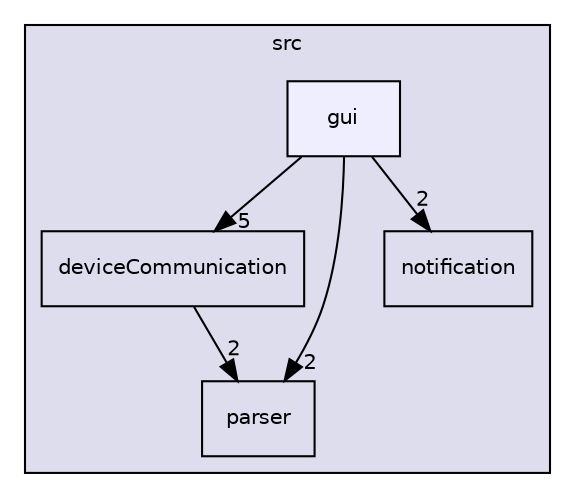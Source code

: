 digraph "src/gui" {
  compound=true
  node [ fontsize="10", fontname="Helvetica"];
  edge [ labelfontsize="10", labelfontname="Helvetica"];
  subgraph clusterdir_68267d1309a1af8e8297ef4c3efbcdba {
    graph [ bgcolor="#ddddee", pencolor="black", label="src" fontname="Helvetica", fontsize="10", URL="dir_68267d1309a1af8e8297ef4c3efbcdba.html"]
  dir_4a761e7caedf545790f52a1969ab497a [shape=box label="deviceCommunication" URL="dir_4a761e7caedf545790f52a1969ab497a.html"];
  dir_6cd8491d143eb218b70983dbdb3c58bc [shape=box label="parser" URL="dir_6cd8491d143eb218b70983dbdb3c58bc.html"];
  dir_b881cb6ca9ddcba9002717d130de9a90 [shape=box label="notification" URL="dir_b881cb6ca9ddcba9002717d130de9a90.html"];
  dir_99d0482cf009f9d97a0877749b817f19 [shape=box, label="gui", style="filled", fillcolor="#eeeeff", pencolor="black", URL="dir_99d0482cf009f9d97a0877749b817f19.html"];
  }
  dir_99d0482cf009f9d97a0877749b817f19->dir_4a761e7caedf545790f52a1969ab497a [headlabel="5", labeldistance=1.5 headhref="dir_000002_000001.html"];
  dir_99d0482cf009f9d97a0877749b817f19->dir_6cd8491d143eb218b70983dbdb3c58bc [headlabel="2", labeldistance=1.5 headhref="dir_000002_000004.html"];
  dir_99d0482cf009f9d97a0877749b817f19->dir_b881cb6ca9ddcba9002717d130de9a90 [headlabel="2", labeldistance=1.5 headhref="dir_000002_000003.html"];
  dir_4a761e7caedf545790f52a1969ab497a->dir_6cd8491d143eb218b70983dbdb3c58bc [headlabel="2", labeldistance=1.5 headhref="dir_000001_000004.html"];
}
